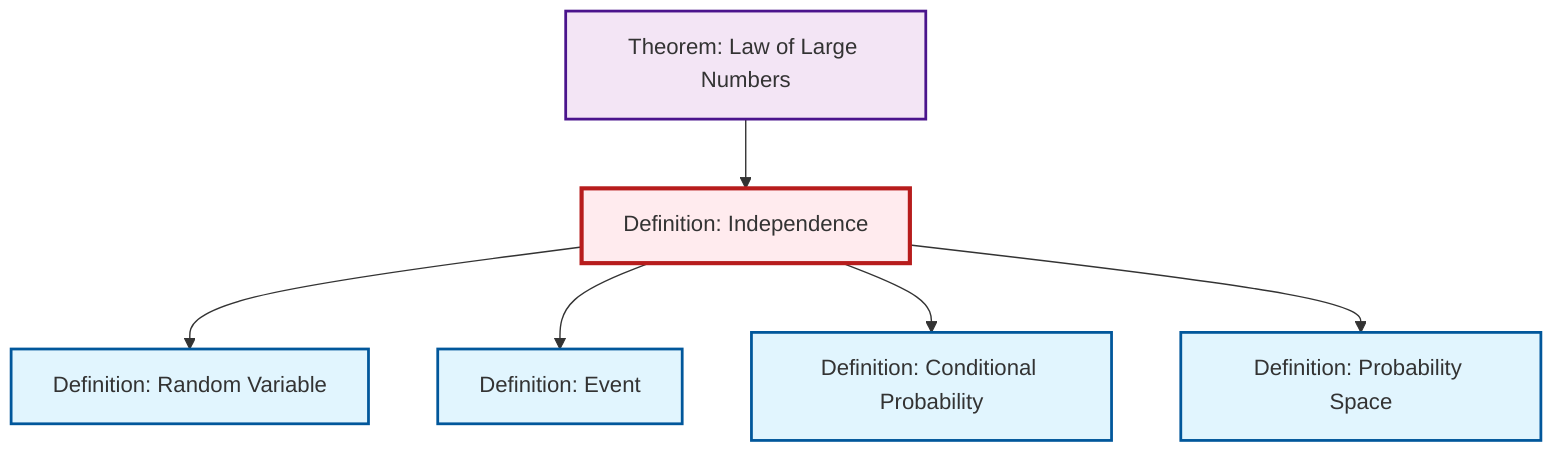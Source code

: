 graph TD
    classDef definition fill:#e1f5fe,stroke:#01579b,stroke-width:2px
    classDef theorem fill:#f3e5f5,stroke:#4a148c,stroke-width:2px
    classDef axiom fill:#fff3e0,stroke:#e65100,stroke-width:2px
    classDef example fill:#e8f5e9,stroke:#1b5e20,stroke-width:2px
    classDef current fill:#ffebee,stroke:#b71c1c,stroke-width:3px
    thm-law-of-large-numbers["Theorem: Law of Large Numbers"]:::theorem
    def-random-variable["Definition: Random Variable"]:::definition
    def-event["Definition: Event"]:::definition
    def-probability-space["Definition: Probability Space"]:::definition
    def-conditional-probability["Definition: Conditional Probability"]:::definition
    def-independence["Definition: Independence"]:::definition
    thm-law-of-large-numbers --> def-independence
    def-independence --> def-random-variable
    def-independence --> def-event
    def-independence --> def-conditional-probability
    def-independence --> def-probability-space
    class def-independence current